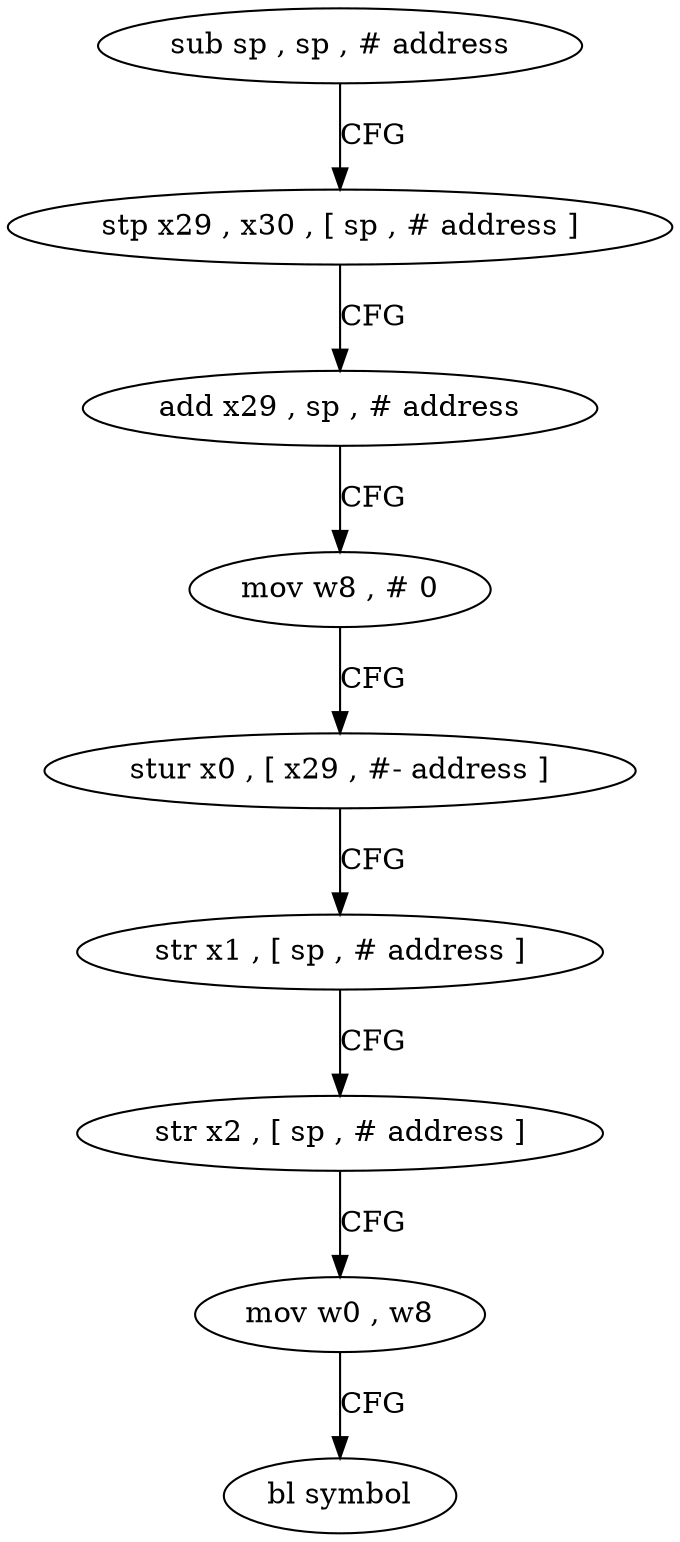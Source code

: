 digraph "func" {
"4283440" [label = "sub sp , sp , # address" ]
"4283444" [label = "stp x29 , x30 , [ sp , # address ]" ]
"4283448" [label = "add x29 , sp , # address" ]
"4283452" [label = "mov w8 , # 0" ]
"4283456" [label = "stur x0 , [ x29 , #- address ]" ]
"4283460" [label = "str x1 , [ sp , # address ]" ]
"4283464" [label = "str x2 , [ sp , # address ]" ]
"4283468" [label = "mov w0 , w8" ]
"4283472" [label = "bl symbol" ]
"4283440" -> "4283444" [ label = "CFG" ]
"4283444" -> "4283448" [ label = "CFG" ]
"4283448" -> "4283452" [ label = "CFG" ]
"4283452" -> "4283456" [ label = "CFG" ]
"4283456" -> "4283460" [ label = "CFG" ]
"4283460" -> "4283464" [ label = "CFG" ]
"4283464" -> "4283468" [ label = "CFG" ]
"4283468" -> "4283472" [ label = "CFG" ]
}

